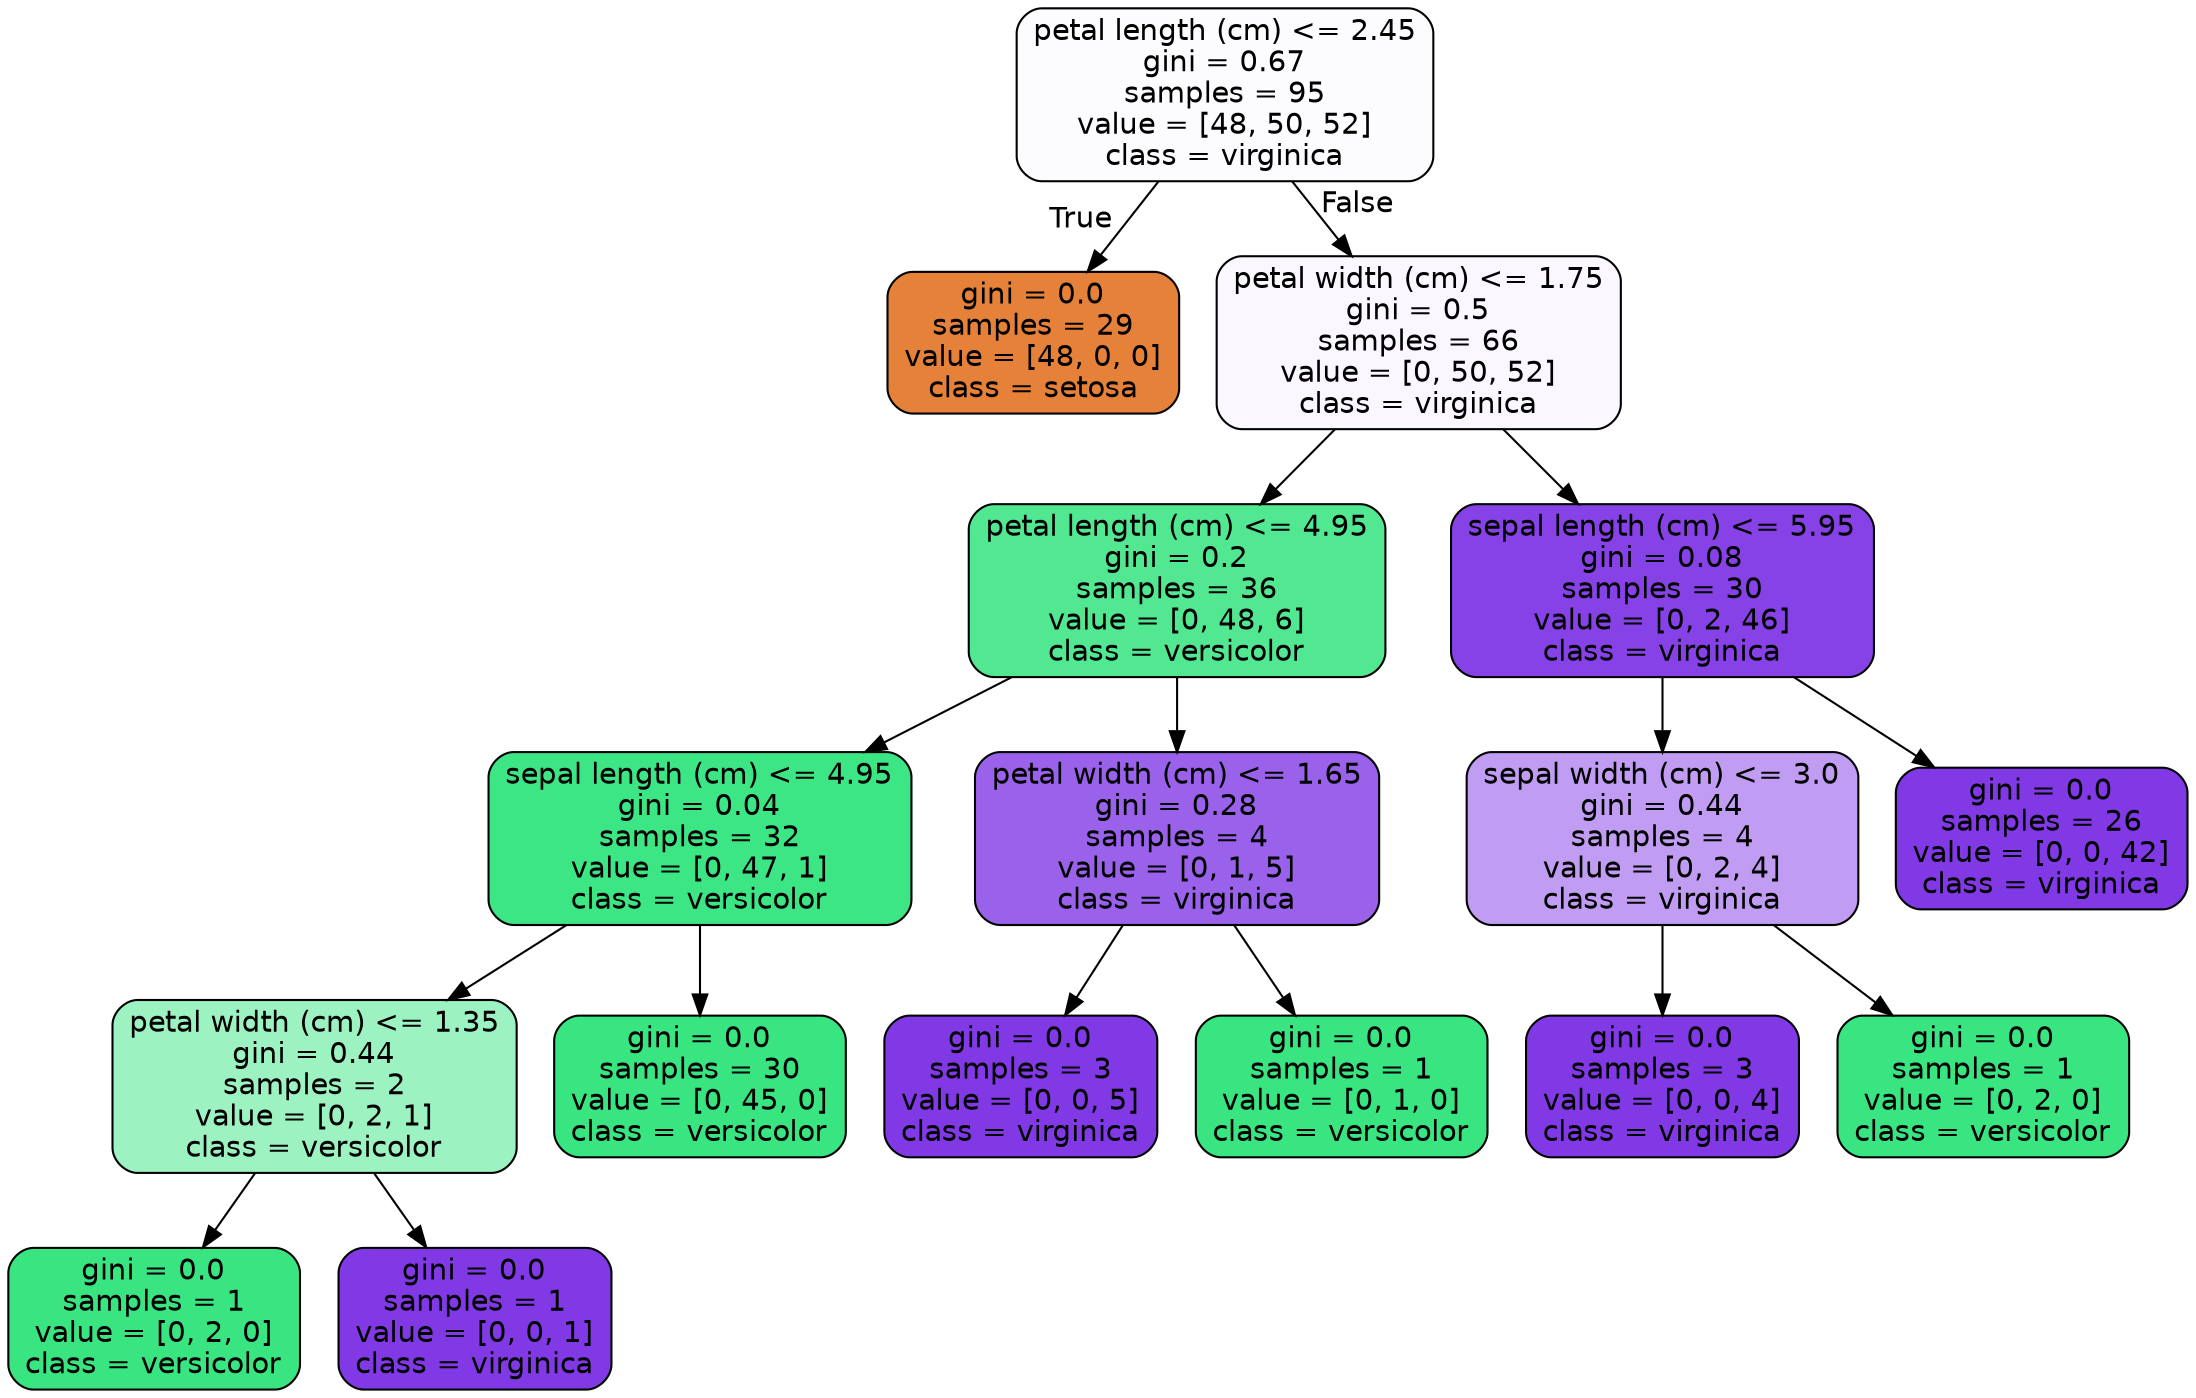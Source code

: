 digraph Tree {
node [shape=box, style="filled, rounded", color="black", fontname=helvetica] ;
edge [fontname=helvetica] ;
0 [label="petal length (cm) <= 2.45\ngini = 0.67\nsamples = 95\nvalue = [48, 50, 52]\nclass = virginica", fillcolor="#fcfbfe"] ;
1 [label="gini = 0.0\nsamples = 29\nvalue = [48, 0, 0]\nclass = setosa", fillcolor="#e58139"] ;
0 -> 1 [labeldistance=2.5, labelangle=45, headlabel="True"] ;
2 [label="petal width (cm) <= 1.75\ngini = 0.5\nsamples = 66\nvalue = [0, 50, 52]\nclass = virginica", fillcolor="#faf7fe"] ;
0 -> 2 [labeldistance=2.5, labelangle=-45, headlabel="False"] ;
3 [label="petal length (cm) <= 4.95\ngini = 0.2\nsamples = 36\nvalue = [0, 48, 6]\nclass = versicolor", fillcolor="#52e891"] ;
2 -> 3 ;
4 [label="sepal length (cm) <= 4.95\ngini = 0.04\nsamples = 32\nvalue = [0, 47, 1]\nclass = versicolor", fillcolor="#3de684"] ;
3 -> 4 ;
5 [label="petal width (cm) <= 1.35\ngini = 0.44\nsamples = 2\nvalue = [0, 2, 1]\nclass = versicolor", fillcolor="#9cf2c0"] ;
4 -> 5 ;
6 [label="gini = 0.0\nsamples = 1\nvalue = [0, 2, 0]\nclass = versicolor", fillcolor="#39e581"] ;
5 -> 6 ;
7 [label="gini = 0.0\nsamples = 1\nvalue = [0, 0, 1]\nclass = virginica", fillcolor="#8139e5"] ;
5 -> 7 ;
8 [label="gini = 0.0\nsamples = 30\nvalue = [0, 45, 0]\nclass = versicolor", fillcolor="#39e581"] ;
4 -> 8 ;
9 [label="petal width (cm) <= 1.65\ngini = 0.28\nsamples = 4\nvalue = [0, 1, 5]\nclass = virginica", fillcolor="#9a61ea"] ;
3 -> 9 ;
10 [label="gini = 0.0\nsamples = 3\nvalue = [0, 0, 5]\nclass = virginica", fillcolor="#8139e5"] ;
9 -> 10 ;
11 [label="gini = 0.0\nsamples = 1\nvalue = [0, 1, 0]\nclass = versicolor", fillcolor="#39e581"] ;
9 -> 11 ;
12 [label="sepal length (cm) <= 5.95\ngini = 0.08\nsamples = 30\nvalue = [0, 2, 46]\nclass = virginica", fillcolor="#8642e6"] ;
2 -> 12 ;
13 [label="sepal width (cm) <= 3.0\ngini = 0.44\nsamples = 4\nvalue = [0, 2, 4]\nclass = virginica", fillcolor="#c09cf2"] ;
12 -> 13 ;
14 [label="gini = 0.0\nsamples = 3\nvalue = [0, 0, 4]\nclass = virginica", fillcolor="#8139e5"] ;
13 -> 14 ;
15 [label="gini = 0.0\nsamples = 1\nvalue = [0, 2, 0]\nclass = versicolor", fillcolor="#39e581"] ;
13 -> 15 ;
16 [label="gini = 0.0\nsamples = 26\nvalue = [0, 0, 42]\nclass = virginica", fillcolor="#8139e5"] ;
12 -> 16 ;
}
